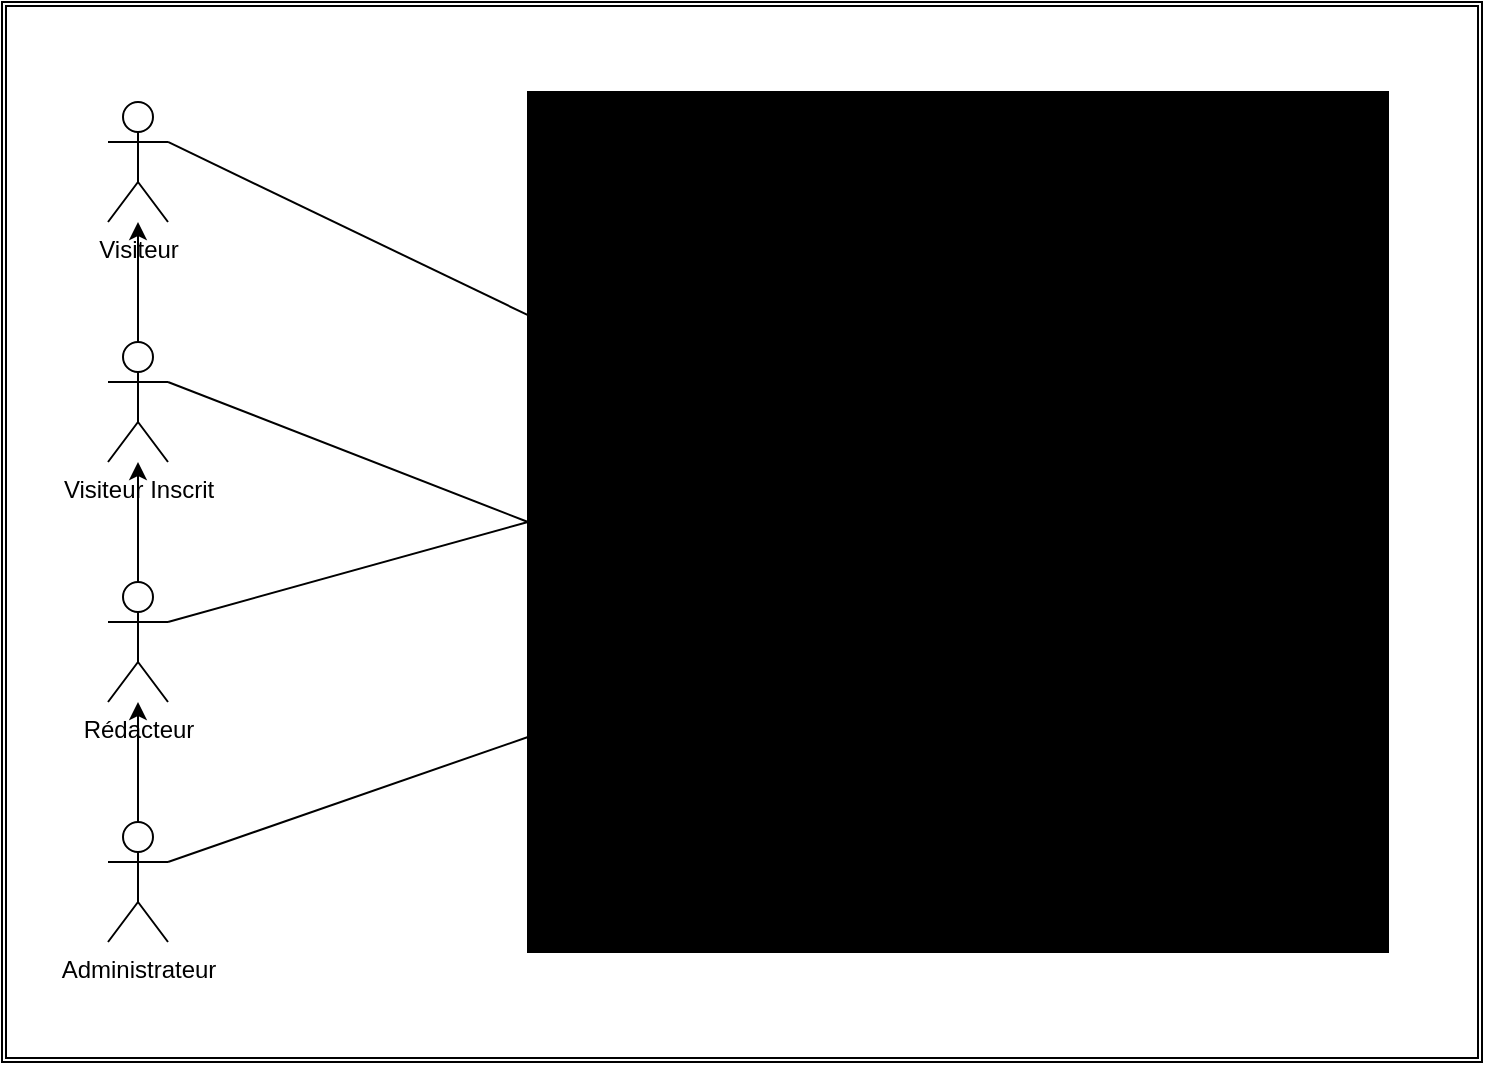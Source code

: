 <mxfile version="11.0.2" type="google"><diagram id="4tWItSAwJ7-88_LTqGRN" name="Page-1"><mxGraphModel dx="1422" dy="832" grid="1" gridSize="10" guides="1" tooltips="1" connect="1" arrows="1" fold="1" page="1" pageScale="1" pageWidth="827" pageHeight="1169" math="0" shadow="0"><root><mxCell id="0"/><mxCell id="1" parent="0"/><mxCell id="TtnILDaTlrMC3OPhowRZ-18" value="" style="shape=ext;double=1;rounded=0;whiteSpace=wrap;html=1;fillColor=#FFFFFF;" vertex="1" parent="1"><mxGeometry x="40" y="190" width="740" height="530" as="geometry"/></mxCell><mxCell id="TtnILDaTlrMC3OPhowRZ-1" value="Visiteur" style="shape=umlActor;verticalLabelPosition=bottom;labelBackgroundColor=#ffffff;verticalAlign=top;html=1;outlineConnect=0;" vertex="1" parent="1"><mxGeometry x="93" y="240" width="30" height="60" as="geometry"/></mxCell><mxCell id="TtnILDaTlrMC3OPhowRZ-10" style="edgeStyle=orthogonalEdgeStyle;rounded=0;orthogonalLoop=1;jettySize=auto;html=1;exitX=0.5;exitY=0;exitDx=0;exitDy=0;exitPerimeter=0;" edge="1" parent="1" source="TtnILDaTlrMC3OPhowRZ-2"><mxGeometry relative="1" as="geometry"><mxPoint x="108" y="300" as="targetPoint"/></mxGeometry></mxCell><mxCell id="TtnILDaTlrMC3OPhowRZ-2" value="Visiteur Inscrit" style="shape=umlActor;verticalLabelPosition=bottom;labelBackgroundColor=#ffffff;verticalAlign=top;html=1;outlineConnect=0;" vertex="1" parent="1"><mxGeometry x="93" y="360" width="30" height="60" as="geometry"/></mxCell><mxCell id="TtnILDaTlrMC3OPhowRZ-9" style="edgeStyle=orthogonalEdgeStyle;rounded=0;orthogonalLoop=1;jettySize=auto;html=1;exitX=0.5;exitY=0;exitDx=0;exitDy=0;exitPerimeter=0;" edge="1" parent="1" source="TtnILDaTlrMC3OPhowRZ-3" target="TtnILDaTlrMC3OPhowRZ-2"><mxGeometry relative="1" as="geometry"/></mxCell><mxCell id="TtnILDaTlrMC3OPhowRZ-3" value="Rédacteur" style="shape=umlActor;verticalLabelPosition=bottom;labelBackgroundColor=#ffffff;verticalAlign=top;html=1;outlineConnect=0;" vertex="1" parent="1"><mxGeometry x="93" y="480" width="30" height="60" as="geometry"/></mxCell><mxCell id="TtnILDaTlrMC3OPhowRZ-8" style="edgeStyle=orthogonalEdgeStyle;rounded=0;orthogonalLoop=1;jettySize=auto;html=1;exitX=0.5;exitY=0;exitDx=0;exitDy=0;exitPerimeter=0;" edge="1" parent="1" source="TtnILDaTlrMC3OPhowRZ-4" target="TtnILDaTlrMC3OPhowRZ-3"><mxGeometry relative="1" as="geometry"/></mxCell><mxCell id="TtnILDaTlrMC3OPhowRZ-4" value="&lt;div&gt;Administrateur&lt;/div&gt;" style="shape=umlActor;verticalLabelPosition=bottom;labelBackgroundColor=#ffffff;verticalAlign=top;html=1;outlineConnect=0;" vertex="1" parent="1"><mxGeometry x="93" y="600" width="30" height="60" as="geometry"/></mxCell><mxCell id="TtnILDaTlrMC3OPhowRZ-12" value="" style="whiteSpace=wrap;html=1;aspect=fixed;fillColor=#000000;" vertex="1" parent="1"><mxGeometry x="303" y="235" width="430" height="430" as="geometry"/></mxCell><mxCell id="TtnILDaTlrMC3OPhowRZ-13" value="" style="endArrow=none;html=1;exitX=1;exitY=0.333;exitDx=0;exitDy=0;exitPerimeter=0;" edge="1" parent="1" source="TtnILDaTlrMC3OPhowRZ-1" target="TtnILDaTlrMC3OPhowRZ-12"><mxGeometry width="50" height="50" relative="1" as="geometry"><mxPoint x="293" y="155" as="sourcePoint"/><mxPoint x="343" y="105" as="targetPoint"/></mxGeometry></mxCell><mxCell id="TtnILDaTlrMC3OPhowRZ-14" value="" style="endArrow=none;html=1;exitX=1;exitY=0.333;exitDx=0;exitDy=0;exitPerimeter=0;entryX=0;entryY=0.5;entryDx=0;entryDy=0;" edge="1" parent="1" source="TtnILDaTlrMC3OPhowRZ-2" target="TtnILDaTlrMC3OPhowRZ-12"><mxGeometry width="50" height="50" relative="1" as="geometry"><mxPoint x="133" y="375" as="sourcePoint"/><mxPoint x="313" y="461.582" as="targetPoint"/></mxGeometry></mxCell><mxCell id="TtnILDaTlrMC3OPhowRZ-15" value="" style="endArrow=none;html=1;exitX=1;exitY=0.333;exitDx=0;exitDy=0;exitPerimeter=0;entryX=0;entryY=0.5;entryDx=0;entryDy=0;" edge="1" parent="1" source="TtnILDaTlrMC3OPhowRZ-3" target="TtnILDaTlrMC3OPhowRZ-12"><mxGeometry width="50" height="50" relative="1" as="geometry"><mxPoint x="133" y="505" as="sourcePoint"/><mxPoint x="313" y="575" as="targetPoint"/></mxGeometry></mxCell><mxCell id="TtnILDaTlrMC3OPhowRZ-16" value="" style="endArrow=none;html=1;exitX=1;exitY=0.333;exitDx=0;exitDy=0;exitPerimeter=0;entryX=0;entryY=0.75;entryDx=0;entryDy=0;" edge="1" parent="1" source="TtnILDaTlrMC3OPhowRZ-4" target="TtnILDaTlrMC3OPhowRZ-12"><mxGeometry width="50" height="50" relative="1" as="geometry"><mxPoint x="133" y="510" as="sourcePoint"/><mxPoint x="313" y="460" as="targetPoint"/></mxGeometry></mxCell></root></mxGraphModel></diagram></mxfile>